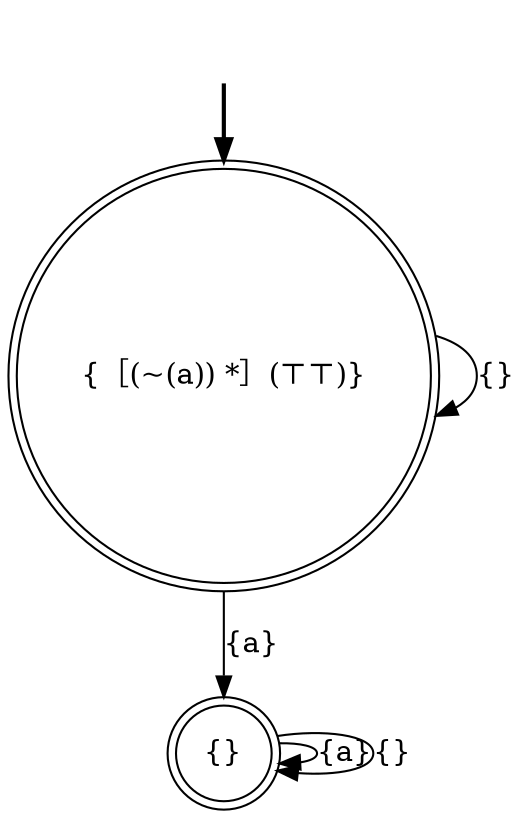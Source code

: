 digraph {
	fake0 [style=invisible]
	"{［(~(a)) *］(⊤⊤)}" [root=true shape=doublecircle]
	"{}" [shape=doublecircle]
	fake0 -> "{［(~(a)) *］(⊤⊤)}" [style=bold]
	"{［(~(a)) *］(⊤⊤)}" -> "{}" [label="{a}"]
	"{}" -> "{}" [label="{a}"]
	"{}" -> "{}" [label="{}"]
	"{［(~(a)) *］(⊤⊤)}" -> "{［(~(a)) *］(⊤⊤)}" [label="{}"]
}
